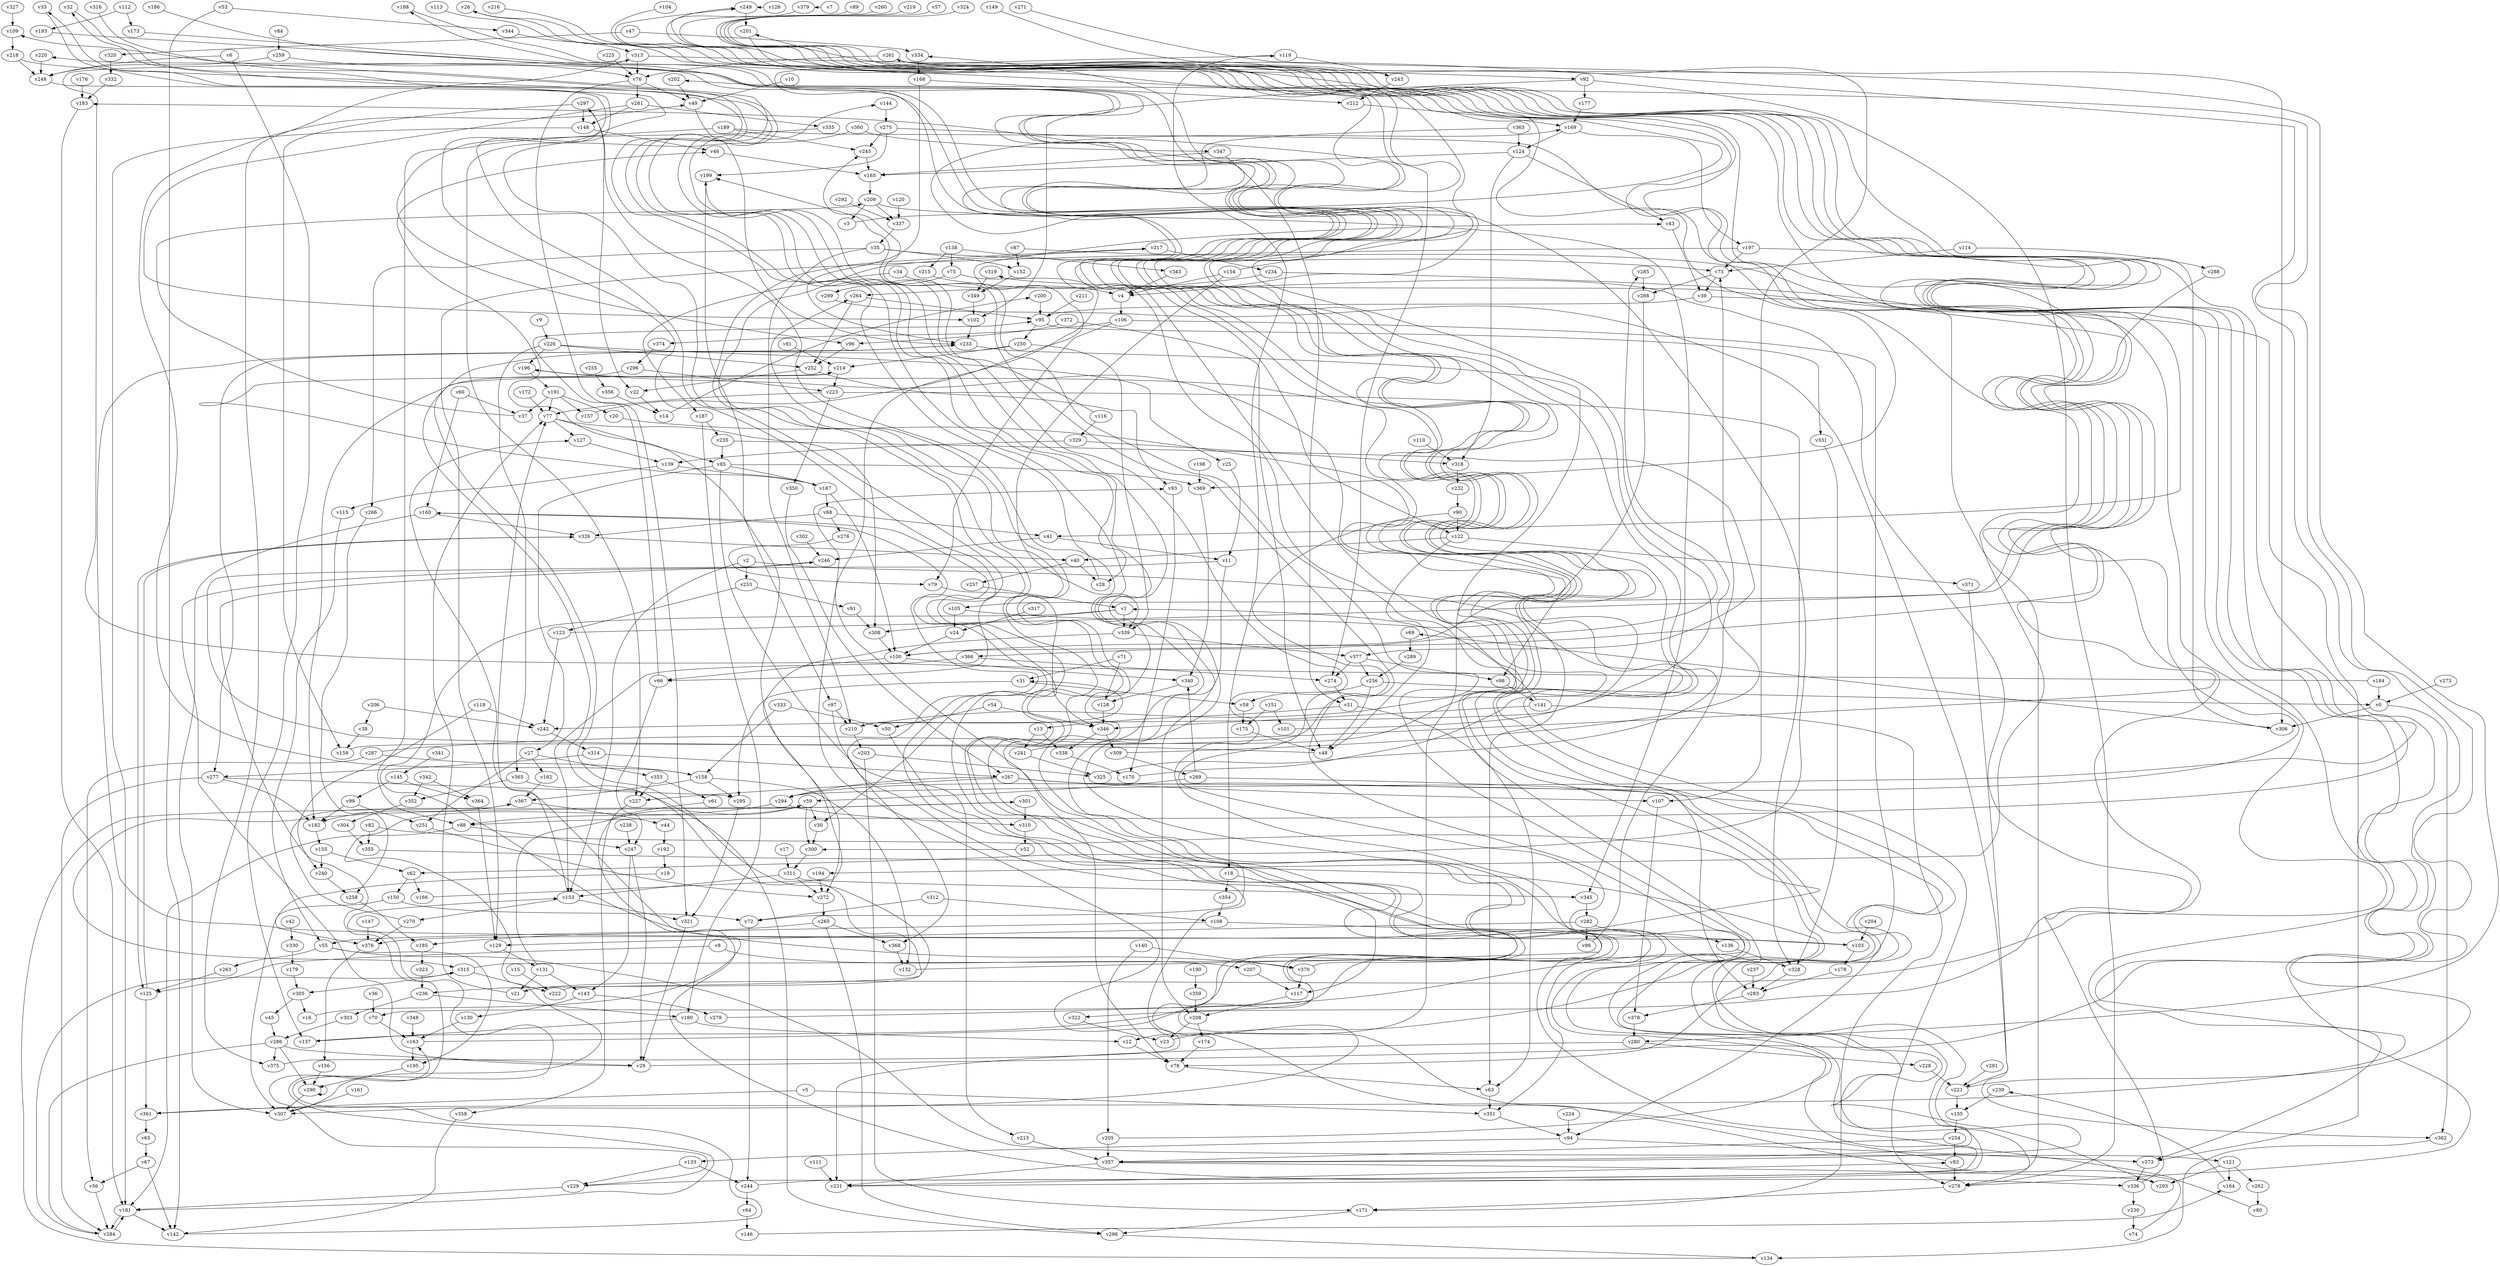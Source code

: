 // Benchmark game 559 - 380 vertices
// time_bound: 70
// targets: v363
digraph G {
    v0 [name="v0", player=1];
    v1 [name="v1", player=0];
    v2 [name="v2", player=1];
    v3 [name="v3", player=1];
    v4 [name="v4", player=0];
    v5 [name="v5", player=1];
    v6 [name="v6", player=0];
    v7 [name="v7", player=0];
    v8 [name="v8", player=0];
    v9 [name="v9", player=0];
    v10 [name="v10", player=0];
    v11 [name="v11", player=0];
    v12 [name="v12", player=0];
    v13 [name="v13", player=0];
    v14 [name="v14", player=1];
    v15 [name="v15", player=1];
    v16 [name="v16", player=1];
    v17 [name="v17", player=0];
    v18 [name="v18", player=1];
    v19 [name="v19", player=1];
    v20 [name="v20", player=0];
    v21 [name="v21", player=1];
    v22 [name="v22", player=0];
    v23 [name="v23", player=1];
    v24 [name="v24", player=1];
    v25 [name="v25", player=1];
    v26 [name="v26", player=1];
    v27 [name="v27", player=1];
    v28 [name="v28", player=1];
    v29 [name="v29", player=0];
    v30 [name="v30", player=1];
    v31 [name="v31", player=0];
    v32 [name="v32", player=0];
    v33 [name="v33", player=0];
    v34 [name="v34", player=1];
    v35 [name="v35", player=0];
    v36 [name="v36", player=1];
    v37 [name="v37", player=0];
    v38 [name="v38", player=1];
    v39 [name="v39", player=1];
    v40 [name="v40", player=1];
    v41 [name="v41", player=0];
    v42 [name="v42", player=1];
    v43 [name="v43", player=0];
    v44 [name="v44", player=0];
    v45 [name="v45", player=0];
    v46 [name="v46", player=0];
    v47 [name="v47", player=0];
    v48 [name="v48", player=1];
    v49 [name="v49", player=0];
    v50 [name="v50", player=1];
    v51 [name="v51", player=0];
    v52 [name="v52", player=0];
    v53 [name="v53", player=0];
    v54 [name="v54", player=1];
    v55 [name="v55", player=0];
    v56 [name="v56", player=0];
    v57 [name="v57", player=1];
    v58 [name="v58", player=1];
    v59 [name="v59", player=1];
    v60 [name="v60", player=0];
    v61 [name="v61", player=1];
    v62 [name="v62", player=0];
    v63 [name="v63", player=1];
    v64 [name="v64", player=0];
    v65 [name="v65", player=1];
    v66 [name="v66", player=0];
    v67 [name="v67", player=0];
    v68 [name="v68", player=1];
    v69 [name="v69", player=0];
    v70 [name="v70", player=1];
    v71 [name="v71", player=1];
    v72 [name="v72", player=1];
    v73 [name="v73", player=1];
    v74 [name="v74", player=0];
    v75 [name="v75", player=1];
    v76 [name="v76", player=0];
    v77 [name="v77", player=0];
    v78 [name="v78", player=0];
    v79 [name="v79", player=1];
    v80 [name="v80", player=1];
    v81 [name="v81", player=0];
    v82 [name="v82", player=0];
    v83 [name="v83", player=0];
    v84 [name="v84", player=0];
    v85 [name="v85", player=1];
    v86 [name="v86", player=1];
    v87 [name="v87", player=1];
    v88 [name="v88", player=1];
    v89 [name="v89", player=1];
    v90 [name="v90", player=1];
    v91 [name="v91", player=0];
    v92 [name="v92", player=0];
    v93 [name="v93", player=1];
    v94 [name="v94", player=0];
    v95 [name="v95", player=0];
    v96 [name="v96", player=0];
    v97 [name="v97", player=1];
    v98 [name="v98", player=1];
    v99 [name="v99", player=1];
    v100 [name="v100", player=1];
    v101 [name="v101", player=0];
    v102 [name="v102", player=1];
    v103 [name="v103", player=0];
    v104 [name="v104", player=0];
    v105 [name="v105", player=1];
    v106 [name="v106", player=1];
    v107 [name="v107", player=1];
    v108 [name="v108", player=1];
    v109 [name="v109", player=0];
    v110 [name="v110", player=1];
    v111 [name="v111", player=1];
    v112 [name="v112", player=1];
    v113 [name="v113", player=0];
    v114 [name="v114", player=0];
    v115 [name="v115", player=0];
    v116 [name="v116", player=1];
    v117 [name="v117", player=0];
    v118 [name="v118", player=0];
    v119 [name="v119", player=0];
    v120 [name="v120", player=0];
    v121 [name="v121", player=1];
    v122 [name="v122", player=1];
    v123 [name="v123", player=1];
    v124 [name="v124", player=0];
    v125 [name="v125", player=1];
    v126 [name="v126", player=1];
    v127 [name="v127", player=1];
    v128 [name="v128", player=1];
    v129 [name="v129", player=0];
    v130 [name="v130", player=1];
    v131 [name="v131", player=0];
    v132 [name="v132", player=0];
    v133 [name="v133", player=0];
    v134 [name="v134", player=0];
    v135 [name="v135", player=1];
    v136 [name="v136", player=1];
    v137 [name="v137", player=0];
    v138 [name="v138", player=0];
    v139 [name="v139", player=1];
    v140 [name="v140", player=1];
    v141 [name="v141", player=1];
    v142 [name="v142", player=1];
    v143 [name="v143", player=1];
    v144 [name="v144", player=0];
    v145 [name="v145", player=1];
    v146 [name="v146", player=1];
    v147 [name="v147", player=1];
    v148 [name="v148", player=1];
    v149 [name="v149", player=0];
    v150 [name="v150", player=1];
    v151 [name="v151", player=0];
    v152 [name="v152", player=0];
    v153 [name="v153", player=0];
    v154 [name="v154", player=1];
    v155 [name="v155", player=1];
    v156 [name="v156", player=0];
    v157 [name="v157", player=1];
    v158 [name="v158", player=0];
    v159 [name="v159", player=1];
    v160 [name="v160", player=1];
    v161 [name="v161", player=1];
    v162 [name="v162", player=1];
    v163 [name="v163", player=1];
    v164 [name="v164", player=1];
    v165 [name="v165", player=1];
    v166 [name="v166", player=0];
    v167 [name="v167", player=0];
    v168 [name="v168", player=0];
    v169 [name="v169", player=0];
    v170 [name="v170", player=1];
    v171 [name="v171", player=0];
    v172 [name="v172", player=0];
    v173 [name="v173", player=0];
    v174 [name="v174", player=1];
    v175 [name="v175", player=0];
    v176 [name="v176", player=0];
    v177 [name="v177", player=0];
    v178 [name="v178", player=1];
    v179 [name="v179", player=0];
    v180 [name="v180", player=0];
    v181 [name="v181", player=1];
    v182 [name="v182", player=1];
    v183 [name="v183", player=1];
    v184 [name="v184", player=1];
    v185 [name="v185", player=1];
    v186 [name="v186", player=0];
    v187 [name="v187", player=0];
    v188 [name="v188", player=0];
    v189 [name="v189", player=1];
    v190 [name="v190", player=1];
    v191 [name="v191", player=1];
    v192 [name="v192", player=0];
    v193 [name="v193", player=1];
    v194 [name="v194", player=1];
    v195 [name="v195", player=0];
    v196 [name="v196", player=1];
    v197 [name="v197", player=0];
    v198 [name="v198", player=0];
    v199 [name="v199", player=1];
    v200 [name="v200", player=0];
    v201 [name="v201", player=1];
    v202 [name="v202", player=0];
    v203 [name="v203", player=1];
    v204 [name="v204", player=0];
    v205 [name="v205", player=0];
    v206 [name="v206", player=1];
    v207 [name="v207", player=0];
    v208 [name="v208", player=1];
    v209 [name="v209", player=0];
    v210 [name="v210", player=1];
    v211 [name="v211", player=0];
    v212 [name="v212", player=0];
    v213 [name="v213", player=0];
    v214 [name="v214", player=1];
    v215 [name="v215", player=1];
    v216 [name="v216", player=0];
    v217 [name="v217", player=0];
    v218 [name="v218", player=0];
    v219 [name="v219", player=1];
    v220 [name="v220", player=1];
    v221 [name="v221", player=0];
    v222 [name="v222", player=1];
    v223 [name="v223", player=1];
    v224 [name="v224", player=1];
    v225 [name="v225", player=0];
    v226 [name="v226", player=1];
    v227 [name="v227", player=0];
    v228 [name="v228", player=0];
    v229 [name="v229", player=1];
    v230 [name="v230", player=1];
    v231 [name="v231", player=0];
    v232 [name="v232", player=1];
    v233 [name="v233", player=0];
    v234 [name="v234", player=1];
    v235 [name="v235", player=0];
    v236 [name="v236", player=0];
    v237 [name="v237", player=0];
    v238 [name="v238", player=1];
    v239 [name="v239", player=1];
    v240 [name="v240", player=0];
    v241 [name="v241", player=0];
    v242 [name="v242", player=1];
    v243 [name="v243", player=1];
    v244 [name="v244", player=1];
    v245 [name="v245", player=1];
    v246 [name="v246", player=1];
    v247 [name="v247", player=1];
    v248 [name="v248", player=0];
    v249 [name="v249", player=0];
    v250 [name="v250", player=1];
    v251 [name="v251", player=0];
    v252 [name="v252", player=1];
    v253 [name="v253", player=1];
    v254 [name="v254", player=1];
    v255 [name="v255", player=1];
    v256 [name="v256", player=0];
    v257 [name="v257", player=1];
    v258 [name="v258", player=0];
    v259 [name="v259", player=0];
    v260 [name="v260", player=0];
    v261 [name="v261", player=1];
    v262 [name="v262", player=0];
    v263 [name="v263", player=1];
    v264 [name="v264", player=1];
    v265 [name="v265", player=1];
    v266 [name="v266", player=1];
    v267 [name="v267", player=1];
    v268 [name="v268", player=0];
    v269 [name="v269", player=0];
    v270 [name="v270", player=0];
    v271 [name="v271", player=0];
    v272 [name="v272", player=0];
    v273 [name="v273", player=0];
    v274 [name="v274", player=1];
    v275 [name="v275", player=0];
    v276 [name="v276", player=0];
    v277 [name="v277", player=1];
    v278 [name="v278", player=1];
    v279 [name="v279", player=1];
    v280 [name="v280", player=0];
    v281 [name="v281", player=1];
    v282 [name="v282", player=1];
    v283 [name="v283", player=1];
    v284 [name="v284", player=0];
    v285 [name="v285", player=0];
    v286 [name="v286", player=0];
    v287 [name="v287", player=0];
    v288 [name="v288", player=0];
    v289 [name="v289", player=0];
    v290 [name="v290", player=0];
    v291 [name="v291", player=0];
    v292 [name="v292", player=1];
    v293 [name="v293", player=0];
    v294 [name="v294", player=1];
    v295 [name="v295", player=0];
    v296 [name="v296", player=0];
    v297 [name="v297", player=0];
    v298 [name="v298", player=0];
    v299 [name="v299", player=0];
    v300 [name="v300", player=0];
    v301 [name="v301", player=1];
    v302 [name="v302", player=0];
    v303 [name="v303", player=1];
    v304 [name="v304", player=1];
    v305 [name="v305", player=1];
    v306 [name="v306", player=0];
    v307 [name="v307", player=0];
    v308 [name="v308", player=0];
    v309 [name="v309", player=0];
    v310 [name="v310", player=0];
    v311 [name="v311", player=0];
    v312 [name="v312", player=0];
    v313 [name="v313", player=1];
    v314 [name="v314", player=0];
    v315 [name="v315", player=1];
    v316 [name="v316", player=0];
    v317 [name="v317", player=0];
    v318 [name="v318", player=1];
    v319 [name="v319", player=0];
    v320 [name="v320", player=0];
    v321 [name="v321", player=0];
    v322 [name="v322", player=1];
    v323 [name="v323", player=0];
    v324 [name="v324", player=1];
    v325 [name="v325", player=1];
    v326 [name="v326", player=1];
    v327 [name="v327", player=0];
    v328 [name="v328", player=1];
    v329 [name="v329", player=1];
    v330 [name="v330", player=1];
    v331 [name="v331", player=1];
    v332 [name="v332", player=1];
    v333 [name="v333", player=0];
    v334 [name="v334", player=0];
    v335 [name="v335", player=1];
    v336 [name="v336", player=1];
    v337 [name="v337", player=0];
    v338 [name="v338", player=0];
    v339 [name="v339", player=0];
    v340 [name="v340", player=1];
    v341 [name="v341", player=0];
    v342 [name="v342", player=1];
    v343 [name="v343", player=1];
    v344 [name="v344", player=0];
    v345 [name="v345", player=1];
    v346 [name="v346", player=0];
    v347 [name="v347", player=0];
    v348 [name="v348", player=1];
    v349 [name="v349", player=0];
    v350 [name="v350", player=0];
    v351 [name="v351", player=1];
    v352 [name="v352", player=0];
    v353 [name="v353", player=0];
    v354 [name="v354", player=1];
    v355 [name="v355", player=1];
    v356 [name="v356", player=1];
    v357 [name="v357", player=1];
    v358 [name="v358", player=0];
    v359 [name="v359", player=1];
    v360 [name="v360", player=0];
    v361 [name="v361", player=0];
    v362 [name="v362", player=1];
    v363 [name="v363", player=0, target=1];
    v364 [name="v364", player=0];
    v365 [name="v365", player=0];
    v366 [name="v366", player=1];
    v367 [name="v367", player=1];
    v368 [name="v368", player=0];
    v369 [name="v369", player=0];
    v370 [name="v370", player=0];
    v371 [name="v371", player=1];
    v372 [name="v372", player=0];
    v373 [name="v373", player=1];
    v374 [name="v374", player=0];
    v375 [name="v375", player=1];
    v376 [name="v376", player=0];
    v377 [name="v377", player=0];
    v378 [name="v378", player=0];
    v379 [name="v379", player=1];

    v0 -> v362;
    v1 -> v370 [constraint="t >= 4"];
    v2 -> v253;
    v3 -> v249 [constraint="t mod 4 == 1"];
    v4 -> v106;
    v5 -> v351;
    v6 -> v137;
    v7 -> v379 [constraint="t mod 2 == 1"];
    v8 -> v207;
    v9 -> v226;
    v10 -> v49;
    v11 -> v29 [constraint="t >= 2"];
    v12 -> v78;
    v13 -> v241;
    v14 -> v200 [constraint="t mod 3 == 2"];
    v15 -> v222;
    v16 -> v127 [constraint="t mod 5 == 1"];
    v17 -> v311;
    v18 -> v354;
    v19 -> v376 [constraint="t < 14"];
    v20 -> v210 [constraint="t >= 4"];
    v21 -> v77;
    v22 -> v14;
    v23 -> v196 [constraint="t mod 3 == 2"];
    v24 -> v100;
    v25 -> v11;
    v26 -> v62 [constraint="t < 6"];
    v27 -> v251 [constraint="t < 5"];
    v28 -> v32 [constraint="t mod 3 == 1"];
    v29 -> v261 [constraint="t < 14"];
    v30 -> v300;
    v31 -> v295;
    v32 -> v351 [constraint="t >= 5"];
    v33 -> v30 [constraint="t >= 5"];
    v34 -> v187;
    v35 -> v210;
    v36 -> v70;
    v37 -> v209 [constraint="t >= 5"];
    v38 -> v159;
    v39 -> v95;
    v40 -> v28;
    v41 -> v11;
    v42 -> v330;
    v43 -> v39;
    v44 -> v192;
    v45 -> v286;
    v46 -> v165;
    v47 -> v334;
    v48 -> v246 [constraint="t >= 1"];
    v49 -> v233;
    v50 -> v307 [constraint="t mod 3 == 1"];
    v51 -> v63;
    v52 -> v300 [constraint="t < 13"];
    v53 -> v344;
    v54 -> v50;
    v55 -> v121 [constraint="t < 7"];
    v56 -> v284;
    v57 -> v88 [constraint="t mod 3 == 2"];
    v58 -> v175;
    v59 -> v30;
    v60 -> v160;
    v61 -> v336 [constraint="t mod 2 == 1"];
    v62 -> v166;
    v63 -> v351;
    v64 -> v146;
    v65 -> v67;
    v66 -> v247;
    v67 -> v56;
    v68 -> v326;
    v69 -> v289;
    v70 -> v163;
    v71 -> v31;
    v72 -> v244;
    v73 -> v268;
    v74 -> v297 [constraint="t mod 3 == 0"];
    v75 -> v78;
    v76 -> v49;
    v77 -> v85;
    v78 -> v63;
    v79 -> v346;
    v80 -> v217 [constraint="t < 14"];
    v81 -> v214;
    v82 -> v376 [constraint="t mod 2 == 0"];
    v83 -> v160 [constraint="t >= 1"];
    v84 -> v259;
    v85 -> v27;
    v86 -> v73;
    v87 -> v294 [constraint="t < 12"];
    v88 -> v181;
    v89 -> v41 [constraint="t < 11"];
    v90 -> v229 [constraint="t mod 4 == 3"];
    v91 -> v308;
    v92 -> v278;
    v93 -> v170;
    v94 -> v373;
    v95 -> v331;
    v96 -> v252;
    v97 -> v210;
    v98 -> v141;
    v99 -> v182;
    v100 -> v340;
    v101 -> v334 [constraint="t >= 5"];
    v102 -> v233;
    v103 -> v233 [constraint="t mod 3 == 1"];
    v104 -> v369 [constraint="t mod 5 == 2"];
    v105 -> v242 [constraint="t >= 1"];
    v106 -> v374;
    v107 -> v378;
    v108 -> v55;
    v109 -> v218;
    v110 -> v318;
    v111 -> v231;
    v112 -> v193;
    v113 -> v366 [constraint="t mod 4 == 2"];
    v114 -> v288;
    v115 -> v55;
    v116 -> v199 [constraint="t mod 4 == 2"];
    v117 -> v208;
    v118 -> v240;
    v119 -> v243;
    v120 -> v337;
    v121 -> v293;
    v122 -> v48;
    v123 -> v319 [constraint="t < 12"];
    v124 -> v165;
    v125 -> v326;
    v126 -> v249 [constraint="t >= 4"];
    v127 -> v139;
    v128 -> v346;
    v129 -> v131;
    v130 -> v163;
    v131 -> v21;
    v132 -> v144 [constraint="t >= 1"];
    v133 -> v229;
    v134 -> v301 [constraint="t mod 3 == 0"];
    v135 -> v254;
    v136 -> v328;
    v137 -> v33 [constraint="t mod 2 == 1"];
    v138 -> v75;
    v139 -> v115;
    v140 -> v370;
    v141 -> v346;
    v142 -> v153 [constraint="t < 5"];
    v143 -> v279;
    v144 -> v275;
    v145 -> v364;
    v146 -> v164 [constraint="t mod 4 == 1"];
    v147 -> v376;
    v148 -> v46;
    v149 -> v278 [constraint="t < 8"];
    v150 -> v72;
    v151 -> v101;
    v152 -> v349;
    v153 -> v321;
    v154 -> v26 [constraint="t >= 5"];
    v155 -> v62;
    v156 -> v290;
    v157 -> v43 [constraint="t >= 1"];
    v158 -> v49 [constraint="t < 15"];
    v159 -> v245 [constraint="t >= 2"];
    v160 -> v326;
    v161 -> v307;
    v162 -> v367;
    v163 -> v264 [constraint="t mod 5 == 1"];
    v164 -> v239 [constraint="t >= 2"];
    v165 -> v209;
    v166 -> v46 [constraint="t < 7"];
    v167 -> v214 [constraint="t mod 5 == 0"];
    v168 -> v212;
    v169 -> v197;
    v170 -> v188 [constraint="t >= 3"];
    v171 -> v298;
    v172 -> v77;
    v173 -> v100 [constraint="t mod 5 == 0"];
    v174 -> v78;
    v175 -> v48;
    v176 -> v183;
    v177 -> v169;
    v178 -> v283;
    v179 -> v305;
    v180 -> v137;
    v181 -> v284;
    v182 -> v155;
    v183 -> v181;
    v184 -> v313 [constraint="t >= 4"];
    v185 -> v323;
    v186 -> v357 [constraint="t >= 2"];
    v187 -> v180;
    v188 -> v78 [constraint="t >= 5"];
    v189 -> v194 [constraint="t mod 3 == 0"];
    v190 -> v359;
    v191 -> v37;
    v192 -> v19;
    v193 -> v357 [constraint="t >= 5"];
    v194 -> v272;
    v195 -> v290;
    v196 -> v191;
    v197 -> v129;
    v198 -> v369;
    v199 -> v97;
    v200 -> v95;
    v201 -> v100 [constraint="t >= 3"];
    v202 -> v49;
    v203 -> v325;
    v204 -> v103;
    v205 -> v169 [constraint="t >= 3"];
    v206 -> v38;
    v207 -> v117;
    v208 -> v174;
    v209 -> v345;
    v210 -> v31 [constraint="t < 13"];
    v211 -> v95;
    v212 -> v169;
    v213 -> v357;
    v214 -> v223;
    v215 -> v322 [constraint="t < 12"];
    v216 -> v4 [constraint="t >= 1"];
    v217 -> v72 [constraint="t mod 2 == 1"];
    v218 -> v70 [constraint="t mod 5 == 4"];
    v219 -> v361 [constraint="t mod 5 == 4"];
    v220 -> v248;
    v221 -> v202 [constraint="t >= 2"];
    v222 -> v214 [constraint="t < 15"];
    v223 -> v350;
    v224 -> v94;
    v225 -> v76;
    v226 -> v365;
    v227 -> v358;
    v228 -> v221;
    v229 -> v163 [constraint="t mod 2 == 0"];
    v230 -> v74;
    v231 -> v83 [constraint="t < 11"];
    v232 -> v90;
    v233 -> v277;
    v234 -> v264;
    v235 -> v377 [constraint="t mod 3 == 0"];
    v236 -> v303;
    v237 -> v283;
    v238 -> v247;
    v239 -> v135;
    v240 -> v258;
    v241 -> v196 [constraint="t >= 1"];
    v242 -> v314;
    v243 -> v212;
    v244 -> v119 [constraint="t mod 5 == 1"];
    v245 -> v165;
    v246 -> v181 [constraint="t mod 2 == 1"];
    v247 -> v29;
    v248 -> v66 [constraint="t < 6"];
    v249 -> v201;
    v250 -> v236 [constraint="t mod 3 == 0"];
    v251 -> v272 [constraint="t >= 5"];
    v252 -> v22;
    v253 -> v123;
    v254 -> v357;
    v255 -> v356;
    v256 -> v58;
    v257 -> v1;
    v258 -> v185;
    v259 -> v248;
    v260 -> v373 [constraint="t < 6"];
    v261 -> v92 [constraint="t mod 5 == 2"];
    v262 -> v80;
    v263 -> v125;
    v264 -> v252;
    v265 -> v368;
    v266 -> v258;
    v267 -> v107;
    v268 -> v98;
    v269 -> v59;
    v270 -> v367 [constraint="t >= 3"];
    v271 -> v280 [constraint="t mod 5 == 4"];
    v272 -> v265;
    v273 -> v0;
    v274 -> v51;
    v275 -> v199;
    v276 -> v79 [constraint="t < 7"];
    v277 -> v295 [constraint="t mod 5 == 4"];
    v278 -> v171;
    v279 -> v109 [constraint="t mod 3 == 1"];
    v280 -> v228;
    v281 -> v102 [constraint="t >= 2"];
    v282 -> v129;
    v283 -> v378;
    v284 -> v315 [constraint="t mod 5 == 3"];
    v285 -> v268;
    v286 -> v284 [constraint="t mod 4 == 3"];
    v287 -> v201 [constraint="t mod 4 == 2"];
    v288 -> v105 [constraint="t < 12"];
    v289 -> v256;
    v290 -> v290 [constraint="t >= 5"];
    v291 -> v221;
    v292 -> v337;
    v293 -> v220 [constraint="t < 9"];
    v294 -> v310;
    v295 -> v321;
    v296 -> v223;
    v297 -> v159;
    v298 -> v134;
    v299 -> v362 [constraint="t mod 3 == 2"];
    v300 -> v311;
    v301 -> v315 [constraint="t mod 3 == 0"];
    v302 -> v246;
    v303 -> v286;
    v304 -> v355;
    v305 -> v45;
    v306 -> v69 [constraint="t mod 4 == 3"];
    v307 -> v59 [constraint="t >= 1"];
    v308 -> v100;
    v309 -> v285 [constraint="t >= 3"];
    v310 -> v52;
    v311 -> v272;
    v312 -> v108;
    v313 -> v76;
    v314 -> v277;
    v315 -> v199 [constraint="t >= 2"];
    v316 -> v28 [constraint="t >= 2"];
    v317 -> v24;
    v318 -> v232;
    v319 -> v349;
    v320 -> v332;
    v321 -> v29;
    v322 -> v23;
    v323 -> v236;
    v324 -> v294 [constraint="t < 15"];
    v325 -> v183 [constraint="t mod 5 == 0"];
    v326 -> v40;
    v327 -> v109;
    v328 -> v283;
    v329 -> v139;
    v330 -> v179;
    v331 -> v328;
    v332 -> v183;
    v333 -> v158;
    v334 -> v168;
    v335 -> v96 [constraint="t >= 1"];
    v336 -> v249 [constraint="t < 6"];
    v337 -> v35;
    v338 -> v170;
    v339 -> v272;
    v340 -> v128;
    v341 -> v145;
    v342 -> v352;
    v343 -> v4;
    v344 -> v313;
    v345 -> v282;
    v346 -> v338;
    v347 -> v51;
    v348 -> v163;
    v349 -> v102;
    v350 -> v267;
    v351 -> v94;
    v352 -> v304;
    v353 -> v227;
    v354 -> v108;
    v355 -> v231 [constraint="t >= 4"];
    v356 -> v14;
    v357 -> v231;
    v358 -> v142;
    v359 -> v208;
    v360 -> v347;
    v361 -> v65;
    v362 -> v134;
    v363 -> v122 [constraint="t < 15"];
    v364 -> v129;
    v365 -> v352;
    v366 -> v153;
    v367 -> v182;
    v368 -> v132;
    v369 -> v340;
    v370 -> v160 [constraint="t >= 2"];
    v371 -> v221;
    v372 -> v48;
    v373 -> v336;
    v374 -> v296;
    v375 -> v93 [constraint="t < 7"];
    v376 -> v156;
    v377 -> v256;
    v378 -> v280;
    v379 -> v21 [constraint="t >= 5"];
    v312 -> v72;
    v287 -> v56;
    v35 -> v73;
    v148 -> v181;
    v83 -> v278;
    v181 -> v142;
    v329 -> v318;
    v280 -> v231;
    v309 -> v269;
    v55 -> v263;
    v235 -> v85;
    v76 -> v321;
    v269 -> v340;
    v169 -> v124;
    v139 -> v167;
    v261 -> v76;
    v209 -> v3;
    v92 -> v102;
    v114 -> v73;
    v103 -> v178;
    v108 -> v103;
    v267 -> v227;
    v367 -> v44;
    v366 -> v274;
    v180 -> v12;
    v88 -> v247;
    v35 -> v266;
    v71 -> v128;
    v264 -> v95;
    v124 -> v43;
    v95 -> v250;
    v234 -> v278;
    v77 -> v127;
    v189 -> v245;
    v121 -> v262;
    v205 -> v357;
    v223 -> v328;
    v163 -> v195;
    v247 -> v143;
    v138 -> v343;
    v259 -> v76;
    v282 -> v86;
    v297 -> v148;
    v217 -> v234;
    v254 -> v83;
    v339 -> v377;
    v377 -> v274;
    v13 -> v338;
    v372 -> v96;
    v315 -> v222;
    v250 -> v214;
    v41 -> v246;
    v92 -> v177;
    v208 -> v23;
    v209 -> v337;
    v167 -> v68;
    v187 -> v235;
    v244 -> v64;
    v203 -> v171;
    v253 -> v91;
    v18 -> v117;
    v85 -> v167;
    v150 -> v307;
    v269 -> v278;
    v191 -> v157;
    v250 -> v339;
    v311 -> v153;
    v154 -> v339;
    v141 -> v1;
    v226 -> v25;
    v143 -> v130;
    v8 -> v125;
    v53 -> v142;
    v160 -> v307;
    v314 -> v267;
    v363 -> v124;
    v229 -> v181;
    v155 -> v240;
    v124 -> v318;
    v191 -> v20;
    v73 -> v39;
    v297 -> v22;
    v357 -> v293;
    v145 -> v99;
    v221 -> v135;
    v223 -> v77;
    v123 -> v242;
    v265 -> v298;
    v125 -> v361;
    v112 -> v173;
    v1 -> v339;
    v218 -> v248;
    v261 -> v306;
    v347 -> v165;
    v85 -> v213;
    v167 -> v100;
    v286 -> v29;
    v267 -> v294;
    v265 -> v185;
    v365 -> v298;
    v11 -> v208;
    v290 -> v307;
    v267 -> v283;
    v236 -> v180;
    v191 -> v77;
    v233 -> v12;
    v294 -> v88;
    v60 -> v37;
    v158 -> v132;
    v282 -> v136;
    v121 -> v164;
    v286 -> v375;
    v277 -> v182;
    v97 -> v368;
    v270 -> v376;
    v326 -> v125;
    v2 -> v153;
    v275 -> v274;
    v51 -> v13;
    v6 -> v248;
    v353 -> v61;
    v189 -> v88;
    v210 -> v203;
    v106 -> v94;
    v77 -> v308;
    v158 -> v295;
    v47 -> v320;
    v85 -> v369;
    v154 -> v4;
    v206 -> v242;
    v277 -> v284;
    v27 -> v162;
    v119 -> v18;
    v313 -> v375;
    v90 -> v122;
    v275 -> v245;
    v122 -> v40;
    v39 -> v373;
    v35 -> v152;
    v118 -> v242;
    v40 -> v257;
    v301 -> v310;
    v241 -> v325;
    v315 -> v305;
    v256 -> v48;
    v94 -> v133;
    v131 -> v143;
    v138 -> v215;
    v168 -> v233;
    v67 -> v142;
    v226 -> v252;
    v153 -> v270;
    v2 -> v63;
    v66 -> v95;
    v197 -> v73;
    v336 -> v230;
    v99 -> v251;
    v140 -> v205;
    v55 -> v195;
    v131 -> v59;
    v158 -> v367;
    v122 -> v371;
    v360 -> v227;
    v151 -> v175;
    v34 -> v4;
    v377 -> v98;
    v0 -> v306;
    v1 -> v308;
    v68 -> v276;
    v141 -> v171;
    v68 -> v41;
    v5 -> v361;
    v87 -> v152;
    v106 -> v79;
    v62 -> v150;
    v281 -> v148;
    v197 -> v306;
    v333 -> v50;
    v59 -> v300;
    v226 -> v196;
    v75 -> v299;
    v313 -> v107;
    v305 -> v16;
    v256 -> v0;
    v100 -> v66;
    v31 -> v58;
    v287 -> v158;
    v346 -> v309;
    v76 -> v281;
    v133 -> v244;
    v296 -> v182;
    v184 -> v0;
    v82 -> v355;
    v153 -> v77;
    v286 -> v290;
    v54 -> v346;
    v281 -> v335;
    v27 -> v353;
    v311 -> v345;
    v105 -> v24;
    v370 -> v117;
    v252 -> v93;
    v342 -> v364;
    v116 -> v329;
    v284 -> v181;
}
